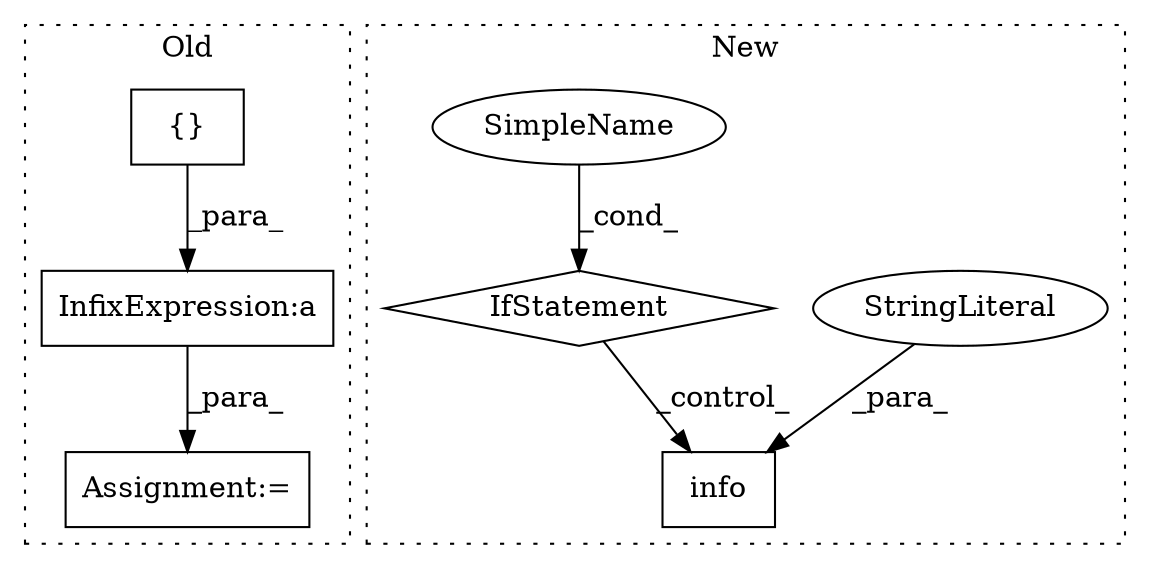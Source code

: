 digraph G {
subgraph cluster0 {
1 [label="{}" a="4" s="13630,13736" l="1,1" shape="box"];
4 [label="Assignment:=" a="7" s="13598" l="1" shape="box"];
6 [label="InfixExpression:a" a="27" s="13615" l="3" shape="box"];
label = "Old";
style="dotted";
}
subgraph cluster1 {
2 [label="info" a="32" s="15276,15324" l="5,1" shape="box"];
3 [label="StringLiteral" a="45" s="15281" l="20" shape="ellipse"];
5 [label="IfStatement" a="25" s="15236,15254" l="4,2" shape="diamond"];
7 [label="SimpleName" a="42" s="15240" l="14" shape="ellipse"];
label = "New";
style="dotted";
}
1 -> 6 [label="_para_"];
3 -> 2 [label="_para_"];
5 -> 2 [label="_control_"];
6 -> 4 [label="_para_"];
7 -> 5 [label="_cond_"];
}